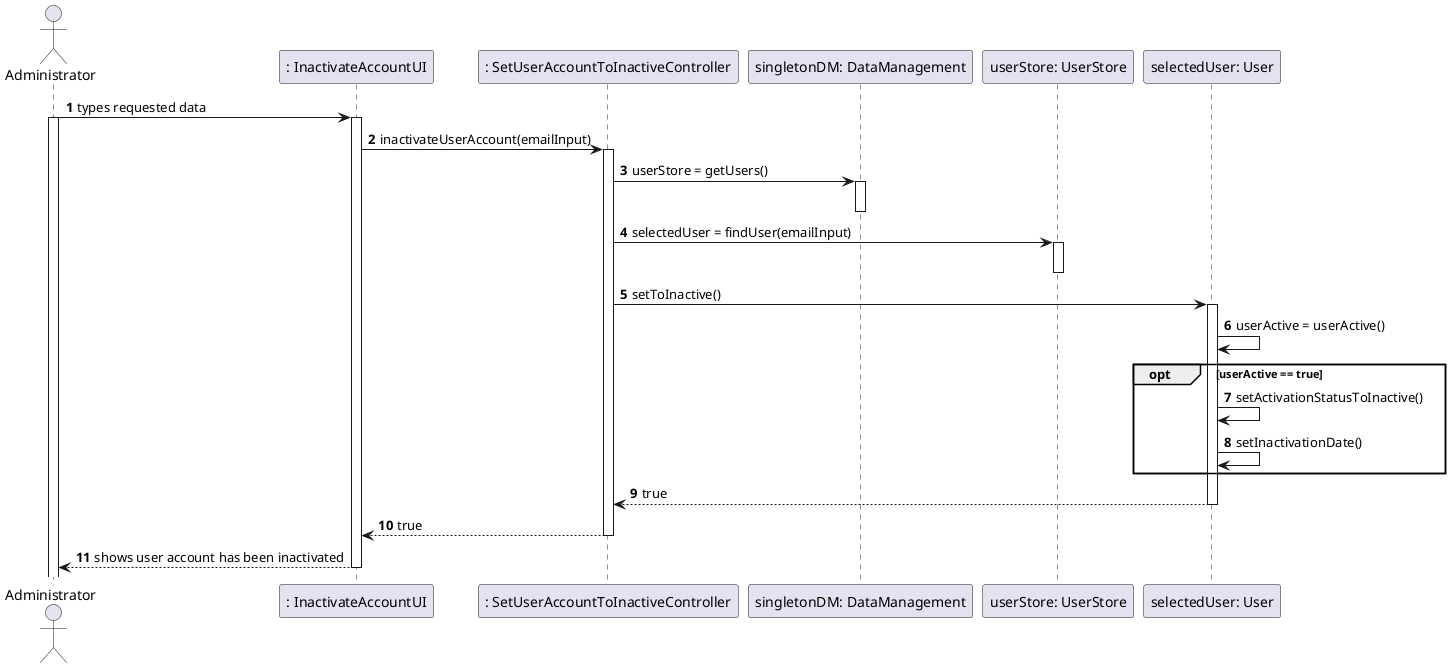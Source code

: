 @startuml
autonumber
actor Administrator
participant ": InactivateAccountUI"
participant ": SetUserAccountToInactiveController"
participant "singletonDM: DataManagement"
participant "userStore: UserStore"
participant "selectedUser: User"
Administrator -> ": InactivateAccountUI" : types requested data
activate Administrator
activate ": InactivateAccountUI"
": InactivateAccountUI" -> ": SetUserAccountToInactiveController" : inactivateUserAccount(emailInput)
activate ": SetUserAccountToInactiveController"
": SetUserAccountToInactiveController" -> "singletonDM: DataManagement" : userStore = getUsers()
activate "singletonDM: DataManagement"
deactivate "singletonDM: DataManagement"
": SetUserAccountToInactiveController" -> "userStore: UserStore" : selectedUser = findUser(emailInput)
activate "userStore: UserStore"
deactivate "userStore: UserStore"
": SetUserAccountToInactiveController" -> "selectedUser: User" : setToInactive()
activate "selectedUser: User"
"selectedUser: User" -> "selectedUser: User" : userActive = userActive()
opt userActive == true
"selectedUser: User" -> "selectedUser: User" : setActivationStatusToInactive()
"selectedUser: User" -> "selectedUser: User" : setInactivationDate()
end
"selectedUser: User" --> ": SetUserAccountToInactiveController" : true
deactivate "selectedUser: User"
": SetUserAccountToInactiveController" --> ": InactivateAccountUI" : true
deactivate ": SetUserAccountToInactiveController"
": InactivateAccountUI" --> Administrator : shows user account has been inactivated
deactivate ": InactivateAccountUI"
@enduml